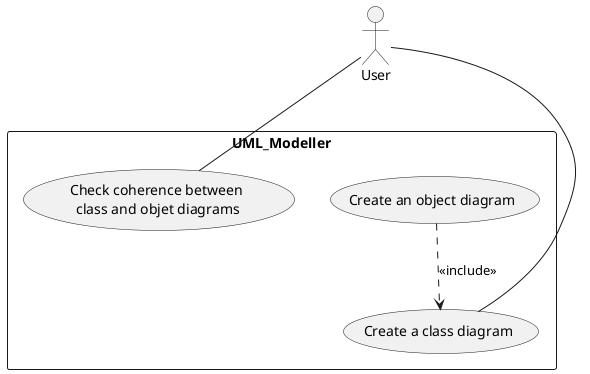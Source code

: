 @startuml
skinparam packageStyle rect

:User: as User

rectangle UML_Modeller {
    (Create a class diagram) as (Class)
    (Create an object diagram) as (Object)
    (Check coherence between\n class and objet diagrams) as (Coherence)

    User -- (Class)
    (Object) ..> (Class) : <<include>>
    User -- (Coherence)
}
@enduml